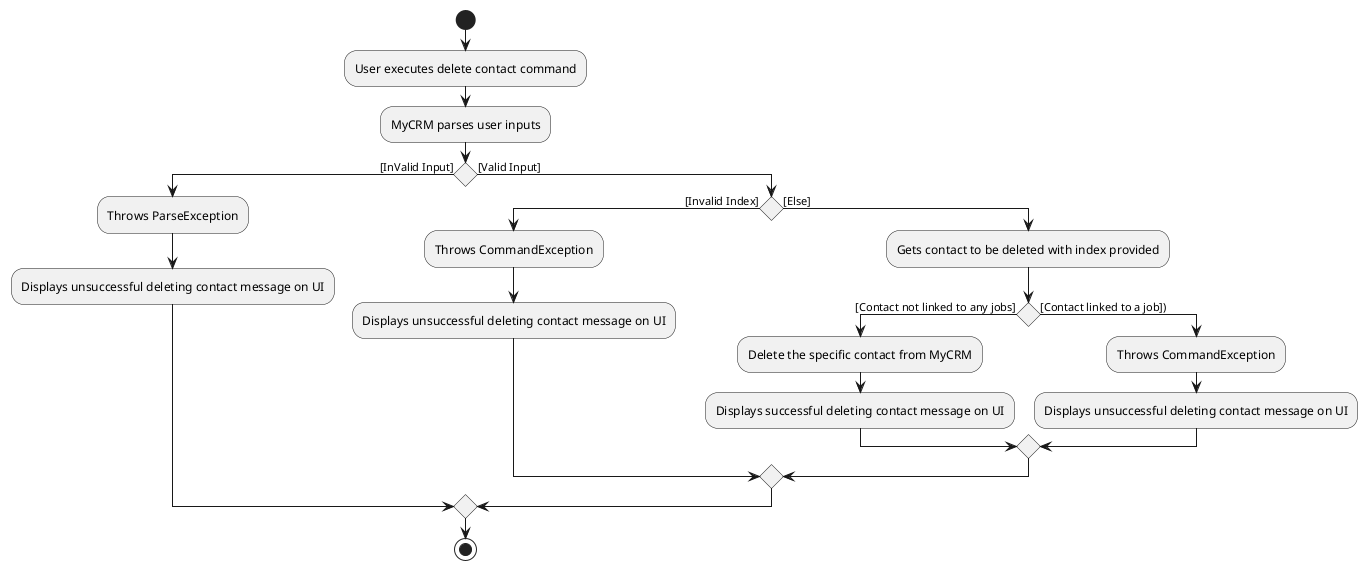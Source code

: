 @startuml
start
:User executes delete contact command;
:MyCRM parses user inputs;
if () then ([InValid Input])
    :Throws ParseException;
    :Displays unsuccessful deleting contact message on UI;
else ([Valid Input])
if () then ([Invalid Index])
    :Throws CommandException;
    :Displays unsuccessful deleting contact message on UI;
else ([Else])
    :Gets contact to be deleted with index provided;
    if () then ([Contact not linked to any jobs])
    :Delete the specific contact from MyCRM;
    :Displays successful deleting contact message on UI;
    else ([Contact linked to a job]))
    :Throws CommandException;
    :Displays unsuccessful deleting contact message on UI;
endif
endif
endif
stop
@enduml
